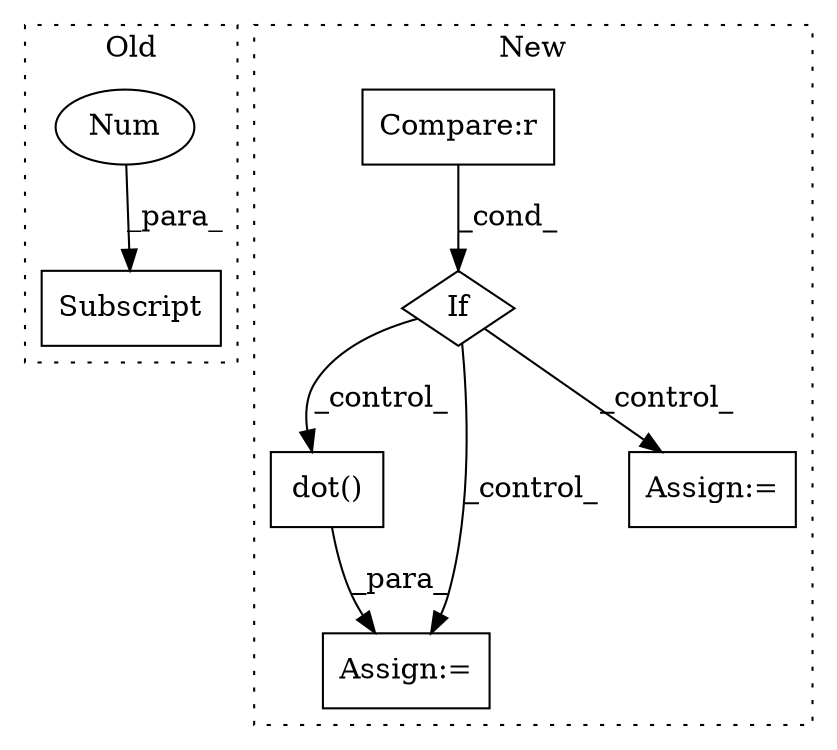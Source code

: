 digraph G {
subgraph cluster0 {
1 [label="Subscript" a="63" s="46917,0" l="17,0" shape="box"];
4 [label="Num" a="76" s="46932" l="1" shape="ellipse"];
label = "Old";
style="dotted";
}
subgraph cluster1 {
2 [label="dot()" a="75" s="48179,48223" l="7,1" shape="box"];
3 [label="Assign:=" a="68" s="48170" l="3" shape="box"];
5 [label="If" a="96" s="48081" l="0" shape="diamond"];
6 [label="Compare:r" a="40" s="48081" l="20" shape="box"];
7 [label="Assign:=" a="68" s="48125" l="3" shape="box"];
label = "New";
style="dotted";
}
2 -> 3 [label="_para_"];
4 -> 1 [label="_para_"];
5 -> 7 [label="_control_"];
5 -> 3 [label="_control_"];
5 -> 2 [label="_control_"];
6 -> 5 [label="_cond_"];
}